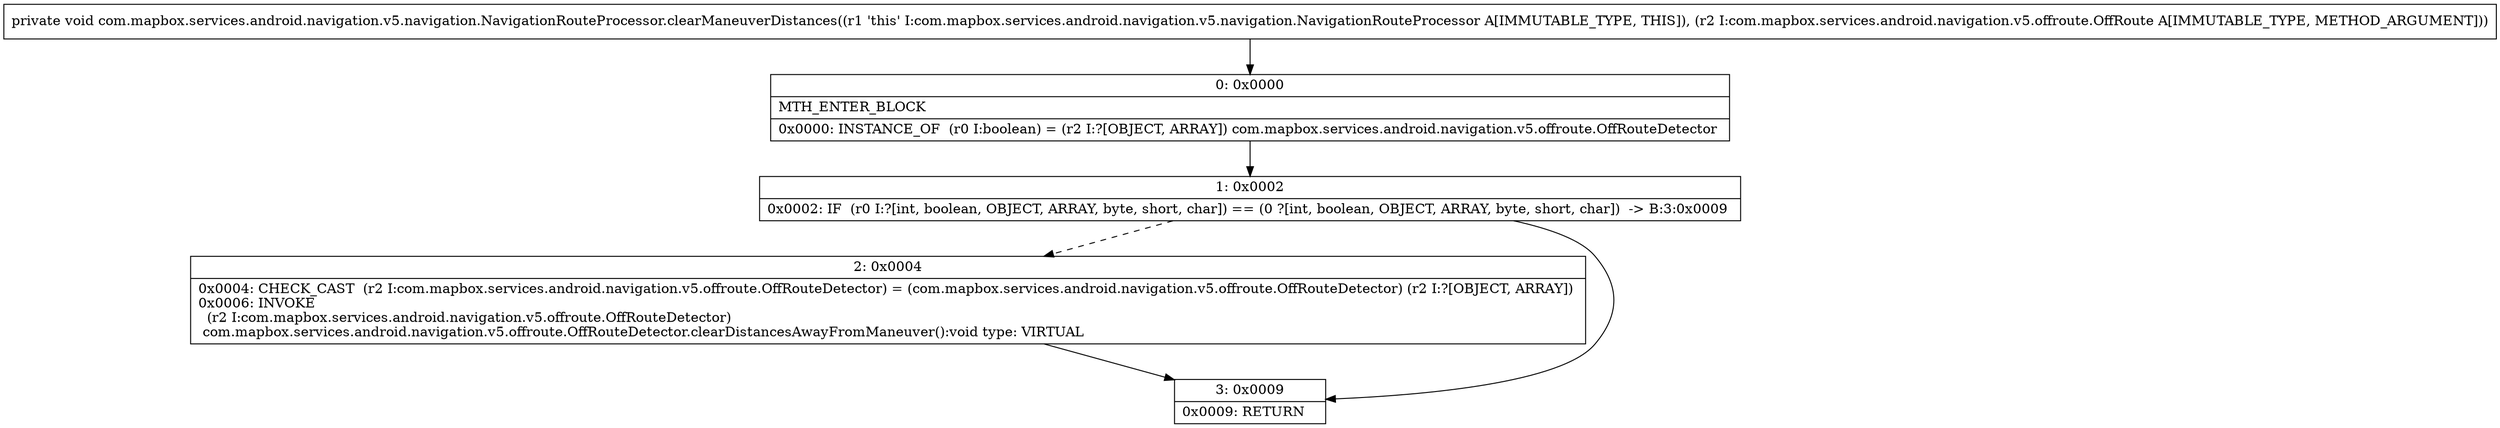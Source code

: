 digraph "CFG forcom.mapbox.services.android.navigation.v5.navigation.NavigationRouteProcessor.clearManeuverDistances(Lcom\/mapbox\/services\/android\/navigation\/v5\/offroute\/OffRoute;)V" {
Node_0 [shape=record,label="{0\:\ 0x0000|MTH_ENTER_BLOCK\l|0x0000: INSTANCE_OF  (r0 I:boolean) = (r2 I:?[OBJECT, ARRAY]) com.mapbox.services.android.navigation.v5.offroute.OffRouteDetector \l}"];
Node_1 [shape=record,label="{1\:\ 0x0002|0x0002: IF  (r0 I:?[int, boolean, OBJECT, ARRAY, byte, short, char]) == (0 ?[int, boolean, OBJECT, ARRAY, byte, short, char])  \-\> B:3:0x0009 \l}"];
Node_2 [shape=record,label="{2\:\ 0x0004|0x0004: CHECK_CAST  (r2 I:com.mapbox.services.android.navigation.v5.offroute.OffRouteDetector) = (com.mapbox.services.android.navigation.v5.offroute.OffRouteDetector) (r2 I:?[OBJECT, ARRAY]) \l0x0006: INVOKE  \l  (r2 I:com.mapbox.services.android.navigation.v5.offroute.OffRouteDetector)\l com.mapbox.services.android.navigation.v5.offroute.OffRouteDetector.clearDistancesAwayFromManeuver():void type: VIRTUAL \l}"];
Node_3 [shape=record,label="{3\:\ 0x0009|0x0009: RETURN   \l}"];
MethodNode[shape=record,label="{private void com.mapbox.services.android.navigation.v5.navigation.NavigationRouteProcessor.clearManeuverDistances((r1 'this' I:com.mapbox.services.android.navigation.v5.navigation.NavigationRouteProcessor A[IMMUTABLE_TYPE, THIS]), (r2 I:com.mapbox.services.android.navigation.v5.offroute.OffRoute A[IMMUTABLE_TYPE, METHOD_ARGUMENT])) }"];
MethodNode -> Node_0;
Node_0 -> Node_1;
Node_1 -> Node_2[style=dashed];
Node_1 -> Node_3;
Node_2 -> Node_3;
}

